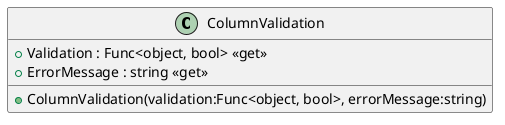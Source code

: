 @startuml
class ColumnValidation {
    + Validation : Func<object, bool> <<get>>
    + ErrorMessage : string <<get>>
    + ColumnValidation(validation:Func<object, bool>, errorMessage:string)
}
@enduml
